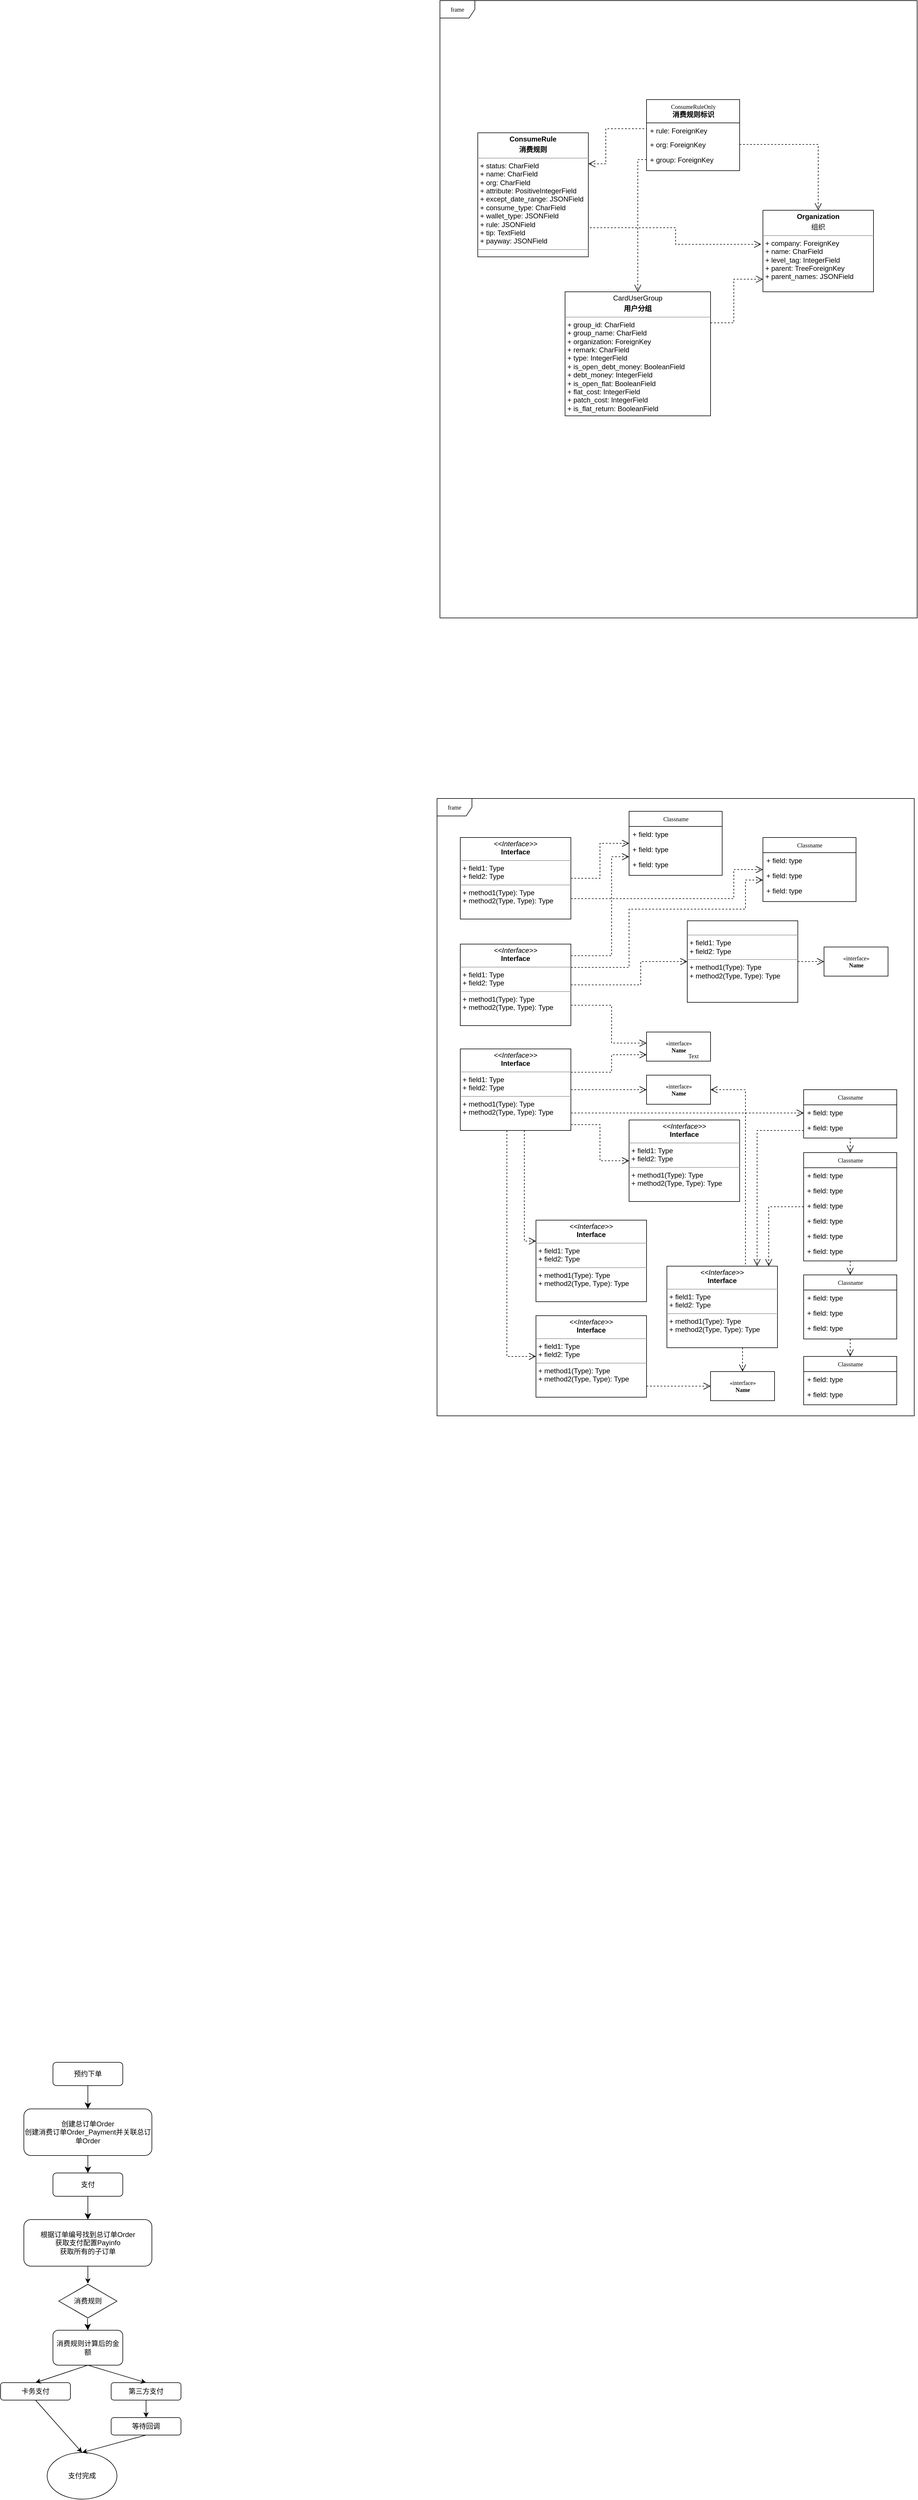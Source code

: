 <mxfile version="20.8.5" type="github">
  <diagram name="Page-1" id="c4acf3e9-155e-7222-9cf6-157b1a14988f">
    <mxGraphModel dx="1964" dy="1860" grid="1" gridSize="10" guides="1" tooltips="1" connect="1" arrows="1" fold="1" page="1" pageScale="1" pageWidth="850" pageHeight="1100" background="none" math="0" shadow="0">
      <root>
        <mxCell id="0" />
        <mxCell id="1" parent="0" />
        <mxCell id="17acba5748e5396b-1" value="frame" style="shape=umlFrame;whiteSpace=wrap;html=1;rounded=0;shadow=0;comic=0;labelBackgroundColor=none;strokeWidth=1;fontFamily=Verdana;fontSize=10;align=center;" parent="1" vertex="1">
          <mxGeometry x="-5" y="-140" width="820" height="1060" as="geometry" />
        </mxCell>
        <mxCell id="5d2195bd80daf111-38" style="edgeStyle=orthogonalEdgeStyle;rounded=0;html=1;dashed=1;labelBackgroundColor=none;startFill=0;endArrow=open;endFill=0;endSize=10;fontFamily=Verdana;fontSize=10;" parent="1" source="17acba5748e5396b-2" edge="1">
          <mxGeometry relative="1" as="geometry">
            <Array as="points">
              <mxPoint x="590" y="721" />
            </Array>
            <mxPoint x="590" y="823" as="targetPoint" />
          </mxGeometry>
        </mxCell>
        <mxCell id="17acba5748e5396b-20" value="ConsumeRuleOnly&lt;br style=&quot;border-color: var(--border-color); font-family: Helvetica; font-size: 12px;&quot;&gt;&lt;b style=&quot;border-color: var(--border-color); font-family: Helvetica; font-size: 12px;&quot;&gt;消费规则标识&lt;/b&gt;" style="swimlane;html=1;fontStyle=0;childLayout=stackLayout;horizontal=1;startSize=40;fillColor=none;horizontalStack=0;resizeParent=1;resizeLast=0;collapsible=1;marginBottom=0;swimlaneFillColor=#ffffff;rounded=0;shadow=0;comic=0;labelBackgroundColor=none;strokeWidth=1;fontFamily=Verdana;fontSize=10;align=center;" parent="1" vertex="1">
          <mxGeometry x="350" y="30" width="160" height="122" as="geometry" />
        </mxCell>
        <mxCell id="17acba5748e5396b-21" value="+ rule:&amp;nbsp;ForeignKey" style="text;html=1;strokeColor=none;fillColor=none;align=left;verticalAlign=top;spacingLeft=4;spacingRight=4;whiteSpace=wrap;overflow=hidden;rotatable=0;points=[[0,0.5],[1,0.5]];portConstraint=eastwest;" parent="17acba5748e5396b-20" vertex="1">
          <mxGeometry y="40" width="160" height="24" as="geometry" />
        </mxCell>
        <mxCell id="17acba5748e5396b-24" value="+ org&lt;span style=&quot;background-color: initial;&quot;&gt;:&amp;nbsp;&lt;/span&gt;ForeignKey" style="text;html=1;strokeColor=none;fillColor=none;align=left;verticalAlign=top;spacingLeft=4;spacingRight=4;whiteSpace=wrap;overflow=hidden;rotatable=0;points=[[0,0.5],[1,0.5]];portConstraint=eastwest;" parent="17acba5748e5396b-20" vertex="1">
          <mxGeometry y="64" width="160" height="26" as="geometry" />
        </mxCell>
        <mxCell id="17acba5748e5396b-26" value="+ group&lt;span style=&quot;background-color: initial;&quot;&gt;:&amp;nbsp;&lt;/span&gt;ForeignKey" style="text;html=1;strokeColor=none;fillColor=none;align=left;verticalAlign=top;spacingLeft=4;spacingRight=4;whiteSpace=wrap;overflow=hidden;rotatable=0;points=[[0,0.5],[1,0.5]];portConstraint=eastwest;" parent="17acba5748e5396b-20" vertex="1">
          <mxGeometry y="90" width="160" height="26" as="geometry" />
        </mxCell>
        <mxCell id="5d2195bd80daf111-22" style="edgeStyle=orthogonalEdgeStyle;rounded=0;html=1;exitX=1;exitY=0.75;dashed=1;labelBackgroundColor=none;startFill=0;endArrow=open;endFill=0;endSize=10;fontFamily=Verdana;fontSize=10;entryX=-0.016;entryY=0.418;entryDx=0;entryDy=0;entryPerimeter=0;" parent="1" source="5d2195bd80daf111-18" target="BbLubwWplKwemNqQ5naA-66" edge="1">
          <mxGeometry relative="1" as="geometry">
            <Array as="points">
              <mxPoint x="250" y="250" />
              <mxPoint x="400" y="250" />
              <mxPoint x="400" y="279" />
            </Array>
            <mxPoint x="550" y="142" as="targetPoint" />
          </mxGeometry>
        </mxCell>
        <mxCell id="5d2195bd80daf111-18" value="&lt;p style=&quot;margin:0px;margin-top:4px;text-align:center;&quot;&gt;&lt;b&gt;ConsumeRule&lt;/b&gt;&lt;/p&gt;&lt;p style=&quot;margin:0px;margin-top:4px;text-align:center;&quot;&gt;&lt;b&gt;消费规则&lt;/b&gt;&lt;/p&gt;&lt;hr size=&quot;1&quot;&gt;&lt;p style=&quot;margin:0px;margin-left:4px;&quot;&gt;+&amp;nbsp;status&lt;span style=&quot;background-color: initial;&quot;&gt;:&amp;nbsp;&lt;/span&gt;CharField&lt;/p&gt;&lt;p style=&quot;margin:0px;margin-left:4px;&quot;&gt;+&amp;nbsp;name&lt;span style=&quot;background-color: initial;&quot;&gt;:&amp;nbsp;&lt;/span&gt;CharField&lt;/p&gt;&lt;p style=&quot;border-color: var(--border-color); margin: 0px 0px 0px 4px;&quot;&gt;+&amp;nbsp;org&lt;span style=&quot;background-color: initial;&quot;&gt;:&amp;nbsp;CharField&lt;/span&gt;&lt;/p&gt;&lt;p style=&quot;border-color: var(--border-color); margin: 0px 0px 0px 4px;&quot;&gt;+&amp;nbsp;attribute&lt;span style=&quot;background-color: initial; border-color: var(--border-color);&quot;&gt;:&amp;nbsp;&lt;/span&gt;PositiveIntegerField&lt;/p&gt;&lt;p style=&quot;border-color: var(--border-color); margin: 0px 0px 0px 4px;&quot;&gt;+&amp;nbsp;except_date_range&lt;span style=&quot;background-color: initial;&quot;&gt;:&amp;nbsp;&lt;/span&gt;JSONField&lt;/p&gt;&lt;p style=&quot;border-color: var(--border-color); margin: 0px 0px 0px 4px;&quot;&gt;+&amp;nbsp;consume_type&lt;span style=&quot;background-color: initial; border-color: var(--border-color);&quot;&gt;:&amp;nbsp;&lt;/span&gt;&lt;span style=&quot;background-color: initial;&quot;&gt;CharField&lt;/span&gt;&lt;/p&gt;&lt;p style=&quot;border-color: var(--border-color); margin: 0px 0px 0px 4px;&quot;&gt;+&amp;nbsp;wallet_type&lt;span style=&quot;background-color: initial;&quot;&gt;:&amp;nbsp;&lt;/span&gt;JSONField&lt;/p&gt;&lt;p style=&quot;border-color: var(--border-color); margin: 0px 0px 0px 4px;&quot;&gt;+&amp;nbsp;rule&lt;span style=&quot;background-color: initial; border-color: var(--border-color);&quot;&gt;:&amp;nbsp;&lt;/span&gt;JSONField&lt;/p&gt;&lt;p style=&quot;border-color: var(--border-color); margin: 0px 0px 0px 4px;&quot;&gt;+&amp;nbsp;tip&lt;span style=&quot;background-color: initial;&quot;&gt;:&amp;nbsp;&lt;/span&gt;TextField&lt;/p&gt;&lt;p style=&quot;border-color: var(--border-color); margin: 0px 0px 0px 4px;&quot;&gt;+&amp;nbsp;payway&lt;span style=&quot;background-color: initial; border-color: var(--border-color);&quot;&gt;:&amp;nbsp;&lt;/span&gt;&lt;span style=&quot;background-color: initial;&quot;&gt;JSONField&lt;/span&gt;&lt;/p&gt;&lt;hr size=&quot;1&quot;&gt;&lt;p style=&quot;margin:0px;margin-left:4px;&quot;&gt;&lt;br&gt;&lt;/p&gt;" style="verticalAlign=top;align=left;overflow=fill;fontSize=12;fontFamily=Helvetica;html=1;rounded=0;shadow=0;comic=0;labelBackgroundColor=none;strokeWidth=1" parent="1" vertex="1">
          <mxGeometry x="60" y="87" width="190" height="213" as="geometry" />
        </mxCell>
        <mxCell id="BbLubwWplKwemNqQ5naA-4" value="frame" style="shape=umlFrame;whiteSpace=wrap;html=1;rounded=0;shadow=0;comic=0;labelBackgroundColor=none;strokeWidth=1;fontFamily=Verdana;fontSize=10;align=center;" vertex="1" parent="1">
          <mxGeometry x="-10" y="1230" width="820" height="1060" as="geometry" />
        </mxCell>
        <mxCell id="BbLubwWplKwemNqQ5naA-5" style="edgeStyle=orthogonalEdgeStyle;rounded=0;html=1;dashed=1;labelBackgroundColor=none;startFill=0;endArrow=open;endFill=0;endSize=10;fontFamily=Verdana;fontSize=10;" edge="1" parent="1" source="BbLubwWplKwemNqQ5naA-7" target="BbLubwWplKwemNqQ5naA-37">
          <mxGeometry relative="1" as="geometry">
            <Array as="points">
              <mxPoint x="560" y="1931" />
            </Array>
          </mxGeometry>
        </mxCell>
        <mxCell id="BbLubwWplKwemNqQ5naA-6" style="edgeStyle=orthogonalEdgeStyle;rounded=0;html=1;dashed=1;labelBackgroundColor=none;startFill=0;endArrow=open;endFill=0;endSize=10;fontFamily=Verdana;fontSize=10;" edge="1" parent="1" source="BbLubwWplKwemNqQ5naA-7" target="BbLubwWplKwemNqQ5naA-26">
          <mxGeometry relative="1" as="geometry">
            <Array as="points" />
          </mxGeometry>
        </mxCell>
        <mxCell id="BbLubwWplKwemNqQ5naA-7" value="Classname" style="swimlane;html=1;fontStyle=0;childLayout=stackLayout;horizontal=1;startSize=26;fillColor=none;horizontalStack=0;resizeParent=1;resizeLast=0;collapsible=1;marginBottom=0;swimlaneFillColor=#ffffff;rounded=0;shadow=0;comic=0;labelBackgroundColor=none;strokeWidth=1;fontFamily=Verdana;fontSize=10;align=center;" vertex="1" parent="1">
          <mxGeometry x="620" y="1838" width="160" height="186" as="geometry" />
        </mxCell>
        <mxCell id="BbLubwWplKwemNqQ5naA-8" value="+ field: type" style="text;html=1;strokeColor=none;fillColor=none;align=left;verticalAlign=top;spacingLeft=4;spacingRight=4;whiteSpace=wrap;overflow=hidden;rotatable=0;points=[[0,0.5],[1,0.5]];portConstraint=eastwest;" vertex="1" parent="BbLubwWplKwemNqQ5naA-7">
          <mxGeometry y="26" width="160" height="26" as="geometry" />
        </mxCell>
        <mxCell id="BbLubwWplKwemNqQ5naA-9" value="+ field: type" style="text;html=1;strokeColor=none;fillColor=none;align=left;verticalAlign=top;spacingLeft=4;spacingRight=4;whiteSpace=wrap;overflow=hidden;rotatable=0;points=[[0,0.5],[1,0.5]];portConstraint=eastwest;" vertex="1" parent="BbLubwWplKwemNqQ5naA-7">
          <mxGeometry y="52" width="160" height="26" as="geometry" />
        </mxCell>
        <mxCell id="BbLubwWplKwemNqQ5naA-10" value="+ field: type" style="text;html=1;strokeColor=none;fillColor=none;align=left;verticalAlign=top;spacingLeft=4;spacingRight=4;whiteSpace=wrap;overflow=hidden;rotatable=0;points=[[0,0.5],[1,0.5]];portConstraint=eastwest;" vertex="1" parent="BbLubwWplKwemNqQ5naA-7">
          <mxGeometry y="78" width="160" height="26" as="geometry" />
        </mxCell>
        <mxCell id="BbLubwWplKwemNqQ5naA-11" value="+ field: type" style="text;html=1;strokeColor=none;fillColor=none;align=left;verticalAlign=top;spacingLeft=4;spacingRight=4;whiteSpace=wrap;overflow=hidden;rotatable=0;points=[[0,0.5],[1,0.5]];portConstraint=eastwest;" vertex="1" parent="BbLubwWplKwemNqQ5naA-7">
          <mxGeometry y="104" width="160" height="26" as="geometry" />
        </mxCell>
        <mxCell id="BbLubwWplKwemNqQ5naA-12" value="+ field: type" style="text;html=1;strokeColor=none;fillColor=none;align=left;verticalAlign=top;spacingLeft=4;spacingRight=4;whiteSpace=wrap;overflow=hidden;rotatable=0;points=[[0,0.5],[1,0.5]];portConstraint=eastwest;" vertex="1" parent="BbLubwWplKwemNqQ5naA-7">
          <mxGeometry y="130" width="160" height="26" as="geometry" />
        </mxCell>
        <mxCell id="BbLubwWplKwemNqQ5naA-13" value="+ field: type" style="text;html=1;strokeColor=none;fillColor=none;align=left;verticalAlign=top;spacingLeft=4;spacingRight=4;whiteSpace=wrap;overflow=hidden;rotatable=0;points=[[0,0.5],[1,0.5]];portConstraint=eastwest;" vertex="1" parent="BbLubwWplKwemNqQ5naA-7">
          <mxGeometry y="156" width="160" height="26" as="geometry" />
        </mxCell>
        <mxCell id="BbLubwWplKwemNqQ5naA-14" value="Classname" style="swimlane;html=1;fontStyle=0;childLayout=stackLayout;horizontal=1;startSize=26;fillColor=none;horizontalStack=0;resizeParent=1;resizeLast=0;collapsible=1;marginBottom=0;swimlaneFillColor=#ffffff;rounded=0;shadow=0;comic=0;labelBackgroundColor=none;strokeWidth=1;fontFamily=Verdana;fontSize=10;align=center;" vertex="1" parent="1">
          <mxGeometry x="320" y="1252" width="160" height="110" as="geometry" />
        </mxCell>
        <mxCell id="BbLubwWplKwemNqQ5naA-15" value="+ field: type" style="text;html=1;strokeColor=none;fillColor=none;align=left;verticalAlign=top;spacingLeft=4;spacingRight=4;whiteSpace=wrap;overflow=hidden;rotatable=0;points=[[0,0.5],[1,0.5]];portConstraint=eastwest;" vertex="1" parent="BbLubwWplKwemNqQ5naA-14">
          <mxGeometry y="26" width="160" height="26" as="geometry" />
        </mxCell>
        <mxCell id="BbLubwWplKwemNqQ5naA-16" value="+ field: type" style="text;html=1;strokeColor=none;fillColor=none;align=left;verticalAlign=top;spacingLeft=4;spacingRight=4;whiteSpace=wrap;overflow=hidden;rotatable=0;points=[[0,0.5],[1,0.5]];portConstraint=eastwest;" vertex="1" parent="BbLubwWplKwemNqQ5naA-14">
          <mxGeometry y="52" width="160" height="26" as="geometry" />
        </mxCell>
        <mxCell id="BbLubwWplKwemNqQ5naA-17" value="+ field: type" style="text;html=1;strokeColor=none;fillColor=none;align=left;verticalAlign=top;spacingLeft=4;spacingRight=4;whiteSpace=wrap;overflow=hidden;rotatable=0;points=[[0,0.5],[1,0.5]];portConstraint=eastwest;" vertex="1" parent="BbLubwWplKwemNqQ5naA-14">
          <mxGeometry y="78" width="160" height="26" as="geometry" />
        </mxCell>
        <mxCell id="BbLubwWplKwemNqQ5naA-18" value="Classname" style="swimlane;html=1;fontStyle=0;childLayout=stackLayout;horizontal=1;startSize=26;fillColor=none;horizontalStack=0;resizeParent=1;resizeLast=0;collapsible=1;marginBottom=0;swimlaneFillColor=#ffffff;rounded=0;shadow=0;comic=0;labelBackgroundColor=none;strokeWidth=1;fontFamily=Verdana;fontSize=10;align=center;" vertex="1" parent="1">
          <mxGeometry x="550" y="1297" width="160" height="110" as="geometry" />
        </mxCell>
        <mxCell id="BbLubwWplKwemNqQ5naA-19" value="+ field: type" style="text;html=1;strokeColor=none;fillColor=none;align=left;verticalAlign=top;spacingLeft=4;spacingRight=4;whiteSpace=wrap;overflow=hidden;rotatable=0;points=[[0,0.5],[1,0.5]];portConstraint=eastwest;" vertex="1" parent="BbLubwWplKwemNqQ5naA-18">
          <mxGeometry y="26" width="160" height="26" as="geometry" />
        </mxCell>
        <mxCell id="BbLubwWplKwemNqQ5naA-20" value="+ field: type" style="text;html=1;strokeColor=none;fillColor=none;align=left;verticalAlign=top;spacingLeft=4;spacingRight=4;whiteSpace=wrap;overflow=hidden;rotatable=0;points=[[0,0.5],[1,0.5]];portConstraint=eastwest;" vertex="1" parent="BbLubwWplKwemNqQ5naA-18">
          <mxGeometry y="52" width="160" height="26" as="geometry" />
        </mxCell>
        <mxCell id="BbLubwWplKwemNqQ5naA-21" value="+ field: type" style="text;html=1;strokeColor=none;fillColor=none;align=left;verticalAlign=top;spacingLeft=4;spacingRight=4;whiteSpace=wrap;overflow=hidden;rotatable=0;points=[[0,0.5],[1,0.5]];portConstraint=eastwest;" vertex="1" parent="BbLubwWplKwemNqQ5naA-18">
          <mxGeometry y="78" width="160" height="26" as="geometry" />
        </mxCell>
        <mxCell id="BbLubwWplKwemNqQ5naA-22" value="Classname" style="swimlane;html=1;fontStyle=0;childLayout=stackLayout;horizontal=1;startSize=26;fillColor=none;horizontalStack=0;resizeParent=1;resizeLast=0;collapsible=1;marginBottom=0;swimlaneFillColor=#ffffff;rounded=0;shadow=0;comic=0;labelBackgroundColor=none;strokeWidth=1;fontFamily=Verdana;fontSize=10;align=center;" vertex="1" parent="1">
          <mxGeometry x="620" y="2188" width="160" height="83" as="geometry" />
        </mxCell>
        <mxCell id="BbLubwWplKwemNqQ5naA-23" value="+ field: type" style="text;html=1;strokeColor=none;fillColor=none;align=left;verticalAlign=top;spacingLeft=4;spacingRight=4;whiteSpace=wrap;overflow=hidden;rotatable=0;points=[[0,0.5],[1,0.5]];portConstraint=eastwest;" vertex="1" parent="BbLubwWplKwemNqQ5naA-22">
          <mxGeometry y="26" width="160" height="26" as="geometry" />
        </mxCell>
        <mxCell id="BbLubwWplKwemNqQ5naA-24" value="+ field: type" style="text;html=1;strokeColor=none;fillColor=none;align=left;verticalAlign=top;spacingLeft=4;spacingRight=4;whiteSpace=wrap;overflow=hidden;rotatable=0;points=[[0,0.5],[1,0.5]];portConstraint=eastwest;" vertex="1" parent="BbLubwWplKwemNqQ5naA-22">
          <mxGeometry y="52" width="160" height="26" as="geometry" />
        </mxCell>
        <mxCell id="BbLubwWplKwemNqQ5naA-25" style="edgeStyle=orthogonalEdgeStyle;rounded=0;html=1;dashed=1;labelBackgroundColor=none;startFill=0;endArrow=open;endFill=0;endSize=10;fontFamily=Verdana;fontSize=10;" edge="1" parent="1" source="BbLubwWplKwemNqQ5naA-26" target="BbLubwWplKwemNqQ5naA-22">
          <mxGeometry relative="1" as="geometry" />
        </mxCell>
        <mxCell id="BbLubwWplKwemNqQ5naA-26" value="Classname" style="swimlane;html=1;fontStyle=0;childLayout=stackLayout;horizontal=1;startSize=26;fillColor=none;horizontalStack=0;resizeParent=1;resizeLast=0;collapsible=1;marginBottom=0;swimlaneFillColor=#ffffff;rounded=0;shadow=0;comic=0;labelBackgroundColor=none;strokeWidth=1;fontFamily=Verdana;fontSize=10;align=center;" vertex="1" parent="1">
          <mxGeometry x="620" y="2048" width="160" height="110" as="geometry" />
        </mxCell>
        <mxCell id="BbLubwWplKwemNqQ5naA-27" value="+ field: type" style="text;html=1;strokeColor=none;fillColor=none;align=left;verticalAlign=top;spacingLeft=4;spacingRight=4;whiteSpace=wrap;overflow=hidden;rotatable=0;points=[[0,0.5],[1,0.5]];portConstraint=eastwest;" vertex="1" parent="BbLubwWplKwemNqQ5naA-26">
          <mxGeometry y="26" width="160" height="26" as="geometry" />
        </mxCell>
        <mxCell id="BbLubwWplKwemNqQ5naA-28" value="+ field: type" style="text;html=1;strokeColor=none;fillColor=none;align=left;verticalAlign=top;spacingLeft=4;spacingRight=4;whiteSpace=wrap;overflow=hidden;rotatable=0;points=[[0,0.5],[1,0.5]];portConstraint=eastwest;" vertex="1" parent="BbLubwWplKwemNqQ5naA-26">
          <mxGeometry y="52" width="160" height="26" as="geometry" />
        </mxCell>
        <mxCell id="BbLubwWplKwemNqQ5naA-29" value="+ field: type" style="text;html=1;strokeColor=none;fillColor=none;align=left;verticalAlign=top;spacingLeft=4;spacingRight=4;whiteSpace=wrap;overflow=hidden;rotatable=0;points=[[0,0.5],[1,0.5]];portConstraint=eastwest;" vertex="1" parent="BbLubwWplKwemNqQ5naA-26">
          <mxGeometry y="78" width="160" height="26" as="geometry" />
        </mxCell>
        <mxCell id="BbLubwWplKwemNqQ5naA-30" style="edgeStyle=orthogonalEdgeStyle;rounded=0;html=1;dashed=1;labelBackgroundColor=none;startFill=0;endArrow=open;endFill=0;endSize=10;fontFamily=Verdana;fontSize=10;" edge="1" parent="1" source="BbLubwWplKwemNqQ5naA-31" target="BbLubwWplKwemNqQ5naA-7">
          <mxGeometry relative="1" as="geometry">
            <Array as="points" />
          </mxGeometry>
        </mxCell>
        <mxCell id="BbLubwWplKwemNqQ5naA-31" value="Classname" style="swimlane;html=1;fontStyle=0;childLayout=stackLayout;horizontal=1;startSize=26;fillColor=none;horizontalStack=0;resizeParent=1;resizeLast=0;collapsible=1;marginBottom=0;swimlaneFillColor=#ffffff;rounded=0;shadow=0;comic=0;labelBackgroundColor=none;strokeWidth=1;fontFamily=Verdana;fontSize=10;align=center;" vertex="1" parent="1">
          <mxGeometry x="620" y="1730" width="160" height="83" as="geometry" />
        </mxCell>
        <mxCell id="BbLubwWplKwemNqQ5naA-32" value="+ field: type" style="text;html=1;strokeColor=none;fillColor=none;align=left;verticalAlign=top;spacingLeft=4;spacingRight=4;whiteSpace=wrap;overflow=hidden;rotatable=0;points=[[0,0.5],[1,0.5]];portConstraint=eastwest;" vertex="1" parent="BbLubwWplKwemNqQ5naA-31">
          <mxGeometry y="26" width="160" height="26" as="geometry" />
        </mxCell>
        <mxCell id="BbLubwWplKwemNqQ5naA-33" value="+ field: type" style="text;html=1;strokeColor=none;fillColor=none;align=left;verticalAlign=top;spacingLeft=4;spacingRight=4;whiteSpace=wrap;overflow=hidden;rotatable=0;points=[[0,0.5],[1,0.5]];portConstraint=eastwest;" vertex="1" parent="BbLubwWplKwemNqQ5naA-31">
          <mxGeometry y="52" width="160" height="26" as="geometry" />
        </mxCell>
        <mxCell id="BbLubwWplKwemNqQ5naA-34" value="&amp;laquo;interface&amp;raquo;&lt;br&gt;&lt;b&gt;Name&lt;/b&gt;" style="html=1;rounded=0;shadow=0;comic=0;labelBackgroundColor=none;strokeWidth=1;fontFamily=Verdana;fontSize=10;align=center;" vertex="1" parent="1">
          <mxGeometry x="460" y="2214" width="110" height="50" as="geometry" />
        </mxCell>
        <mxCell id="BbLubwWplKwemNqQ5naA-35" style="edgeStyle=orthogonalEdgeStyle;rounded=0;html=1;dashed=1;labelBackgroundColor=none;startFill=0;endArrow=open;endFill=0;endSize=10;fontFamily=Verdana;fontSize=10;" edge="1" parent="1" source="BbLubwWplKwemNqQ5naA-37" target="BbLubwWplKwemNqQ5naA-34">
          <mxGeometry relative="1" as="geometry">
            <Array as="points">
              <mxPoint x="515" y="2180" />
              <mxPoint x="515" y="2180" />
            </Array>
          </mxGeometry>
        </mxCell>
        <mxCell id="BbLubwWplKwemNqQ5naA-36" style="edgeStyle=orthogonalEdgeStyle;rounded=0;html=1;dashed=1;labelBackgroundColor=none;startFill=0;endArrow=open;endFill=0;endSize=10;fontFamily=Verdana;fontSize=10;" edge="1" parent="1" target="BbLubwWplKwemNqQ5naA-42">
          <mxGeometry relative="1" as="geometry">
            <Array as="points">
              <mxPoint x="520" y="1730" />
            </Array>
            <mxPoint x="520" y="2030" as="sourcePoint" />
          </mxGeometry>
        </mxCell>
        <mxCell id="BbLubwWplKwemNqQ5naA-37" value="&lt;p style=&quot;margin:0px;margin-top:4px;text-align:center;&quot;&gt;&lt;i&gt;&amp;lt;&amp;lt;Interface&amp;gt;&amp;gt;&lt;/i&gt;&lt;br/&gt;&lt;b&gt;Interface&lt;/b&gt;&lt;/p&gt;&lt;hr size=&quot;1&quot;/&gt;&lt;p style=&quot;margin:0px;margin-left:4px;&quot;&gt;+ field1: Type&lt;br/&gt;+ field2: Type&lt;/p&gt;&lt;hr size=&quot;1&quot;/&gt;&lt;p style=&quot;margin:0px;margin-left:4px;&quot;&gt;+ method1(Type): Type&lt;br/&gt;+ method2(Type, Type): Type&lt;/p&gt;" style="verticalAlign=top;align=left;overflow=fill;fontSize=12;fontFamily=Helvetica;html=1;rounded=0;shadow=0;comic=0;labelBackgroundColor=none;strokeWidth=1" vertex="1" parent="1">
          <mxGeometry x="385" y="2033" width="190" height="140" as="geometry" />
        </mxCell>
        <mxCell id="BbLubwWplKwemNqQ5naA-38" value="&lt;p style=&quot;margin:0px;margin-top:4px;text-align:center;&quot;&gt;&lt;i&gt;&amp;lt;&amp;lt;Interface&amp;gt;&amp;gt;&lt;/i&gt;&lt;br/&gt;&lt;b&gt;Interface&lt;/b&gt;&lt;/p&gt;&lt;hr size=&quot;1&quot;/&gt;&lt;p style=&quot;margin:0px;margin-left:4px;&quot;&gt;+ field1: Type&lt;br/&gt;+ field2: Type&lt;/p&gt;&lt;hr size=&quot;1&quot;/&gt;&lt;p style=&quot;margin:0px;margin-left:4px;&quot;&gt;+ method1(Type): Type&lt;br/&gt;+ method2(Type, Type): Type&lt;/p&gt;" style="verticalAlign=top;align=left;overflow=fill;fontSize=12;fontFamily=Helvetica;html=1;rounded=0;shadow=0;comic=0;labelBackgroundColor=none;strokeWidth=1" vertex="1" parent="1">
          <mxGeometry x="320" y="1782" width="190" height="140" as="geometry" />
        </mxCell>
        <mxCell id="BbLubwWplKwemNqQ5naA-39" style="edgeStyle=orthogonalEdgeStyle;rounded=0;html=1;dashed=1;labelBackgroundColor=none;startFill=0;endArrow=open;endFill=0;endSize=10;fontFamily=Verdana;fontSize=10;" edge="1" parent="1" source="BbLubwWplKwemNqQ5naA-40" target="BbLubwWplKwemNqQ5naA-34">
          <mxGeometry relative="1" as="geometry">
            <Array as="points">
              <mxPoint x="380" y="2239" />
              <mxPoint x="380" y="2239" />
            </Array>
          </mxGeometry>
        </mxCell>
        <mxCell id="BbLubwWplKwemNqQ5naA-40" value="&lt;p style=&quot;margin:0px;margin-top:4px;text-align:center;&quot;&gt;&lt;i&gt;&amp;lt;&amp;lt;Interface&amp;gt;&amp;gt;&lt;/i&gt;&lt;br/&gt;&lt;b&gt;Interface&lt;/b&gt;&lt;/p&gt;&lt;hr size=&quot;1&quot;/&gt;&lt;p style=&quot;margin:0px;margin-left:4px;&quot;&gt;+ field1: Type&lt;br/&gt;+ field2: Type&lt;/p&gt;&lt;hr size=&quot;1&quot;/&gt;&lt;p style=&quot;margin:0px;margin-left:4px;&quot;&gt;+ method1(Type): Type&lt;br/&gt;+ method2(Type, Type): Type&lt;/p&gt;" style="verticalAlign=top;align=left;overflow=fill;fontSize=12;fontFamily=Helvetica;html=1;rounded=0;shadow=0;comic=0;labelBackgroundColor=none;strokeWidth=1" vertex="1" parent="1">
          <mxGeometry x="160" y="2118" width="190" height="140" as="geometry" />
        </mxCell>
        <mxCell id="BbLubwWplKwemNqQ5naA-41" value="&lt;p style=&quot;margin:0px;margin-top:4px;text-align:center;&quot;&gt;&lt;i&gt;&amp;lt;&amp;lt;Interface&amp;gt;&amp;gt;&lt;/i&gt;&lt;br/&gt;&lt;b&gt;Interface&lt;/b&gt;&lt;/p&gt;&lt;hr size=&quot;1&quot;/&gt;&lt;p style=&quot;margin:0px;margin-left:4px;&quot;&gt;+ field1: Type&lt;br/&gt;+ field2: Type&lt;/p&gt;&lt;hr size=&quot;1&quot;/&gt;&lt;p style=&quot;margin:0px;margin-left:4px;&quot;&gt;+ method1(Type): Type&lt;br/&gt;+ method2(Type, Type): Type&lt;/p&gt;" style="verticalAlign=top;align=left;overflow=fill;fontSize=12;fontFamily=Helvetica;html=1;rounded=0;shadow=0;comic=0;labelBackgroundColor=none;strokeWidth=1" vertex="1" parent="1">
          <mxGeometry x="160" y="1954" width="190" height="140" as="geometry" />
        </mxCell>
        <mxCell id="BbLubwWplKwemNqQ5naA-42" value="&amp;laquo;interface&amp;raquo;&lt;br&gt;&lt;b&gt;Name&lt;/b&gt;" style="html=1;rounded=0;shadow=0;comic=0;labelBackgroundColor=none;strokeWidth=1;fontFamily=Verdana;fontSize=10;align=center;" vertex="1" parent="1">
          <mxGeometry x="350" y="1705" width="110" height="50" as="geometry" />
        </mxCell>
        <mxCell id="BbLubwWplKwemNqQ5naA-43" value="&amp;laquo;interface&amp;raquo;&lt;br&gt;&lt;b&gt;Name&lt;/b&gt;" style="html=1;rounded=0;shadow=0;comic=0;labelBackgroundColor=none;strokeWidth=1;fontFamily=Verdana;fontSize=10;align=center;" vertex="1" parent="1">
          <mxGeometry x="350" y="1631" width="110" height="50" as="geometry" />
        </mxCell>
        <mxCell id="BbLubwWplKwemNqQ5naA-44" style="edgeStyle=orthogonalEdgeStyle;rounded=0;html=1;dashed=1;labelBackgroundColor=none;startFill=0;endArrow=open;endFill=0;endSize=10;fontFamily=Verdana;fontSize=10;" edge="1" parent="1" source="BbLubwWplKwemNqQ5naA-45" target="BbLubwWplKwemNqQ5naA-47">
          <mxGeometry relative="1" as="geometry">
            <Array as="points" />
          </mxGeometry>
        </mxCell>
        <mxCell id="BbLubwWplKwemNqQ5naA-45" value="&lt;p style=&quot;margin:0px;margin-top:4px;text-align:center;&quot;&gt;&lt;br&gt;&lt;/p&gt;&lt;hr size=&quot;1&quot;&gt;&lt;p style=&quot;margin:0px;margin-left:4px;&quot;&gt;+ field1: Type&lt;br&gt;+ field2: Type&lt;/p&gt;&lt;hr size=&quot;1&quot;&gt;&lt;p style=&quot;margin:0px;margin-left:4px;&quot;&gt;+ method1(Type): Type&lt;br&gt;+ method2(Type, Type): Type&lt;/p&gt;" style="verticalAlign=top;align=left;overflow=fill;fontSize=12;fontFamily=Helvetica;html=1;rounded=0;shadow=0;comic=0;labelBackgroundColor=none;strokeWidth=1" vertex="1" parent="1">
          <mxGeometry x="420" y="1440" width="190" height="140" as="geometry" />
        </mxCell>
        <mxCell id="BbLubwWplKwemNqQ5naA-46" value="Text" style="text;html=1;resizable=0;points=[];autosize=1;align=left;verticalAlign=top;spacingTop=-4;fontSize=10;fontFamily=Verdana;fontColor=#000000;" vertex="1" parent="1">
          <mxGeometry x="420" y="1664" width="40" height="10" as="geometry" />
        </mxCell>
        <mxCell id="BbLubwWplKwemNqQ5naA-47" value="&amp;laquo;interface&amp;raquo;&lt;br&gt;&lt;b&gt;Name&lt;/b&gt;" style="html=1;rounded=0;shadow=0;comic=0;labelBackgroundColor=none;strokeWidth=1;fontFamily=Verdana;fontSize=10;align=center;" vertex="1" parent="1">
          <mxGeometry x="655" y="1485" width="110" height="50" as="geometry" />
        </mxCell>
        <mxCell id="BbLubwWplKwemNqQ5naA-48" style="edgeStyle=orthogonalEdgeStyle;rounded=0;html=1;labelBackgroundColor=none;startFill=0;endArrow=open;endFill=0;endSize=10;fontFamily=Verdana;fontSize=10;dashed=1;" edge="1" parent="1" source="BbLubwWplKwemNqQ5naA-50" target="BbLubwWplKwemNqQ5naA-14">
          <mxGeometry relative="1" as="geometry" />
        </mxCell>
        <mxCell id="BbLubwWplKwemNqQ5naA-49" style="edgeStyle=orthogonalEdgeStyle;rounded=0;html=1;exitX=1;exitY=0.75;dashed=1;labelBackgroundColor=none;startFill=0;endArrow=open;endFill=0;endSize=10;fontFamily=Verdana;fontSize=10;" edge="1" parent="1" source="BbLubwWplKwemNqQ5naA-50" target="BbLubwWplKwemNqQ5naA-18">
          <mxGeometry relative="1" as="geometry">
            <Array as="points">
              <mxPoint x="500" y="1402" />
              <mxPoint x="500" y="1352" />
            </Array>
          </mxGeometry>
        </mxCell>
        <mxCell id="BbLubwWplKwemNqQ5naA-50" value="&lt;p style=&quot;margin:0px;margin-top:4px;text-align:center;&quot;&gt;&lt;i&gt;&amp;lt;&amp;lt;Interface&amp;gt;&amp;gt;&lt;/i&gt;&lt;br/&gt;&lt;b&gt;Interface&lt;/b&gt;&lt;/p&gt;&lt;hr size=&quot;1&quot;/&gt;&lt;p style=&quot;margin:0px;margin-left:4px;&quot;&gt;+ field1: Type&lt;br/&gt;+ field2: Type&lt;/p&gt;&lt;hr size=&quot;1&quot;/&gt;&lt;p style=&quot;margin:0px;margin-left:4px;&quot;&gt;+ method1(Type): Type&lt;br/&gt;+ method2(Type, Type): Type&lt;/p&gt;" style="verticalAlign=top;align=left;overflow=fill;fontSize=12;fontFamily=Helvetica;html=1;rounded=0;shadow=0;comic=0;labelBackgroundColor=none;strokeWidth=1" vertex="1" parent="1">
          <mxGeometry x="30" y="1297" width="190" height="140" as="geometry" />
        </mxCell>
        <mxCell id="BbLubwWplKwemNqQ5naA-51" style="edgeStyle=orthogonalEdgeStyle;rounded=0;html=1;dashed=1;labelBackgroundColor=none;startFill=0;endArrow=open;endFill=0;endSize=10;fontFamily=Verdana;fontSize=10;" edge="1" parent="1" source="BbLubwWplKwemNqQ5naA-55" target="BbLubwWplKwemNqQ5naA-14">
          <mxGeometry relative="1" as="geometry">
            <Array as="points">
              <mxPoint x="290" y="1500" />
              <mxPoint x="290" y="1330" />
            </Array>
          </mxGeometry>
        </mxCell>
        <mxCell id="BbLubwWplKwemNqQ5naA-52" style="edgeStyle=orthogonalEdgeStyle;rounded=0;html=1;dashed=1;labelBackgroundColor=none;startFill=0;endArrow=open;endFill=0;endSize=10;fontFamily=Verdana;fontSize=10;" edge="1" parent="1" source="BbLubwWplKwemNqQ5naA-55" target="BbLubwWplKwemNqQ5naA-18">
          <mxGeometry relative="1" as="geometry">
            <Array as="points">
              <mxPoint x="320" y="1520" />
              <mxPoint x="320" y="1420" />
              <mxPoint x="520" y="1420" />
              <mxPoint x="520" y="1370" />
            </Array>
          </mxGeometry>
        </mxCell>
        <mxCell id="BbLubwWplKwemNqQ5naA-53" style="edgeStyle=orthogonalEdgeStyle;rounded=0;html=1;dashed=1;labelBackgroundColor=none;startFill=0;endArrow=open;endFill=0;endSize=10;fontFamily=Verdana;fontSize=10;" edge="1" parent="1" source="BbLubwWplKwemNqQ5naA-55" target="BbLubwWplKwemNqQ5naA-45">
          <mxGeometry relative="1" as="geometry">
            <Array as="points">
              <mxPoint x="340" y="1550" />
              <mxPoint x="340" y="1510" />
            </Array>
          </mxGeometry>
        </mxCell>
        <mxCell id="BbLubwWplKwemNqQ5naA-54" style="edgeStyle=orthogonalEdgeStyle;rounded=0;html=1;exitX=1;exitY=0.75;dashed=1;labelBackgroundColor=none;startFill=0;endArrow=open;endFill=0;endSize=10;fontFamily=Verdana;fontSize=10;" edge="1" parent="1" source="BbLubwWplKwemNqQ5naA-55" target="BbLubwWplKwemNqQ5naA-43">
          <mxGeometry relative="1" as="geometry">
            <Array as="points">
              <mxPoint x="290" y="1585" />
              <mxPoint x="290" y="1650" />
            </Array>
          </mxGeometry>
        </mxCell>
        <mxCell id="BbLubwWplKwemNqQ5naA-55" value="&lt;p style=&quot;margin:0px;margin-top:4px;text-align:center;&quot;&gt;&lt;i&gt;&amp;lt;&amp;lt;Interface&amp;gt;&amp;gt;&lt;/i&gt;&lt;br/&gt;&lt;b&gt;Interface&lt;/b&gt;&lt;/p&gt;&lt;hr size=&quot;1&quot;/&gt;&lt;p style=&quot;margin:0px;margin-left:4px;&quot;&gt;+ field1: Type&lt;br/&gt;+ field2: Type&lt;/p&gt;&lt;hr size=&quot;1&quot;/&gt;&lt;p style=&quot;margin:0px;margin-left:4px;&quot;&gt;+ method1(Type): Type&lt;br/&gt;+ method2(Type, Type): Type&lt;/p&gt;" style="verticalAlign=top;align=left;overflow=fill;fontSize=12;fontFamily=Helvetica;html=1;rounded=0;shadow=0;comic=0;labelBackgroundColor=none;strokeWidth=1" vertex="1" parent="1">
          <mxGeometry x="30" y="1480" width="190" height="140" as="geometry" />
        </mxCell>
        <mxCell id="BbLubwWplKwemNqQ5naA-56" style="edgeStyle=orthogonalEdgeStyle;rounded=0;html=1;dashed=1;labelBackgroundColor=none;startFill=0;endArrow=open;endFill=0;endSize=10;fontFamily=Verdana;fontSize=10;" edge="1" parent="1" source="BbLubwWplKwemNqQ5naA-62" target="BbLubwWplKwemNqQ5naA-43">
          <mxGeometry relative="1" as="geometry">
            <Array as="points">
              <mxPoint x="290" y="1700" />
              <mxPoint x="290" y="1670" />
            </Array>
          </mxGeometry>
        </mxCell>
        <mxCell id="BbLubwWplKwemNqQ5naA-57" style="edgeStyle=orthogonalEdgeStyle;rounded=0;html=1;dashed=1;labelBackgroundColor=none;startFill=0;endArrow=open;endFill=0;endSize=10;fontFamily=Verdana;fontSize=10;" edge="1" parent="1" source="BbLubwWplKwemNqQ5naA-62" target="BbLubwWplKwemNqQ5naA-42">
          <mxGeometry relative="1" as="geometry" />
        </mxCell>
        <mxCell id="BbLubwWplKwemNqQ5naA-58" style="edgeStyle=orthogonalEdgeStyle;rounded=0;html=1;dashed=1;labelBackgroundColor=none;startFill=0;endArrow=open;endFill=0;endSize=10;fontFamily=Verdana;fontSize=10;" edge="1" parent="1" source="BbLubwWplKwemNqQ5naA-62" target="BbLubwWplKwemNqQ5naA-38">
          <mxGeometry relative="1" as="geometry">
            <Array as="points">
              <mxPoint x="270" y="1790" />
              <mxPoint x="270" y="1852" />
            </Array>
          </mxGeometry>
        </mxCell>
        <mxCell id="BbLubwWplKwemNqQ5naA-59" style="edgeStyle=orthogonalEdgeStyle;rounded=0;html=1;dashed=1;labelBackgroundColor=none;startFill=0;endArrow=open;endFill=0;endSize=10;fontFamily=Verdana;fontSize=10;" edge="1" parent="1" source="BbLubwWplKwemNqQ5naA-62" target="BbLubwWplKwemNqQ5naA-31">
          <mxGeometry relative="1" as="geometry">
            <Array as="points">
              <mxPoint x="320" y="1770" />
              <mxPoint x="320" y="1770" />
            </Array>
          </mxGeometry>
        </mxCell>
        <mxCell id="BbLubwWplKwemNqQ5naA-60" style="edgeStyle=orthogonalEdgeStyle;rounded=0;html=1;dashed=1;labelBackgroundColor=none;startFill=0;endArrow=open;endFill=0;endSize=10;fontFamily=Verdana;fontSize=10;" edge="1" parent="1" source="BbLubwWplKwemNqQ5naA-62" target="BbLubwWplKwemNqQ5naA-41">
          <mxGeometry relative="1" as="geometry">
            <Array as="points">
              <mxPoint x="140" y="1990" />
            </Array>
          </mxGeometry>
        </mxCell>
        <mxCell id="BbLubwWplKwemNqQ5naA-61" style="edgeStyle=orthogonalEdgeStyle;rounded=0;html=1;dashed=1;labelBackgroundColor=none;startFill=0;endArrow=open;endFill=0;endSize=10;fontFamily=Verdana;fontSize=10;" edge="1" parent="1" source="BbLubwWplKwemNqQ5naA-62" target="BbLubwWplKwemNqQ5naA-40">
          <mxGeometry relative="1" as="geometry">
            <Array as="points">
              <mxPoint x="110" y="2188" />
            </Array>
          </mxGeometry>
        </mxCell>
        <mxCell id="BbLubwWplKwemNqQ5naA-62" value="&lt;p style=&quot;margin:0px;margin-top:4px;text-align:center;&quot;&gt;&lt;i&gt;&amp;lt;&amp;lt;Interface&amp;gt;&amp;gt;&lt;/i&gt;&lt;br/&gt;&lt;b&gt;Interface&lt;/b&gt;&lt;/p&gt;&lt;hr size=&quot;1&quot;/&gt;&lt;p style=&quot;margin:0px;margin-left:4px;&quot;&gt;+ field1: Type&lt;br/&gt;+ field2: Type&lt;/p&gt;&lt;hr size=&quot;1&quot;/&gt;&lt;p style=&quot;margin:0px;margin-left:4px;&quot;&gt;+ method1(Type): Type&lt;br/&gt;+ method2(Type, Type): Type&lt;/p&gt;" style="verticalAlign=top;align=left;overflow=fill;fontSize=12;fontFamily=Helvetica;html=1;rounded=0;shadow=0;comic=0;labelBackgroundColor=none;strokeWidth=1" vertex="1" parent="1">
          <mxGeometry x="30" y="1660" width="190" height="140" as="geometry" />
        </mxCell>
        <mxCell id="BbLubwWplKwemNqQ5naA-63" style="edgeStyle=orthogonalEdgeStyle;rounded=0;html=1;dashed=1;labelBackgroundColor=none;startFill=0;endArrow=open;endFill=0;endSize=10;fontFamily=Verdana;fontSize=10;" edge="1" parent="1" source="BbLubwWplKwemNqQ5naA-31" target="BbLubwWplKwemNqQ5naA-37">
          <mxGeometry relative="1" as="geometry">
            <Array as="points">
              <mxPoint x="540" y="1800" />
            </Array>
          </mxGeometry>
        </mxCell>
        <mxCell id="BbLubwWplKwemNqQ5naA-66" value="&lt;p style=&quot;margin:0px;margin-top:4px;text-align:center;&quot;&gt;&lt;b&gt;Organization&lt;/b&gt;&lt;/p&gt;&lt;p style=&quot;margin:0px;margin-top:4px;text-align:center;&quot;&gt;组织&lt;/p&gt;&lt;hr size=&quot;1&quot;&gt;&lt;p style=&quot;margin:0px;margin-left:4px;&quot;&gt;+&amp;nbsp;company: ForeignKey&lt;/p&gt;&lt;p style=&quot;margin:0px;margin-left:4px;&quot;&gt;+&amp;nbsp;name&lt;span style=&quot;background-color: initial;&quot;&gt;:&amp;nbsp;&lt;/span&gt;CharField&lt;/p&gt;&lt;p style=&quot;border-color: var(--border-color); margin: 0px 0px 0px 4px;&quot;&gt;+&amp;nbsp;level_tag: IntegerField&lt;/p&gt;&lt;p style=&quot;border-color: var(--border-color); margin: 0px 0px 0px 4px;&quot;&gt;+&amp;nbsp;parent: TreeForeignKey&lt;/p&gt;&lt;p style=&quot;border-color: var(--border-color); margin: 0px 0px 0px 4px;&quot;&gt;+&amp;nbsp;parent_names: JSONField&lt;/p&gt;&lt;p style=&quot;border-color: var(--border-color); margin: 0px 0px 0px 4px;&quot;&gt;&lt;br&gt;&lt;/p&gt;&lt;hr size=&quot;1&quot;&gt;&lt;p style=&quot;margin:0px;margin-left:4px;&quot;&gt;&lt;br&gt;&lt;/p&gt;" style="verticalAlign=top;align=left;overflow=fill;fontSize=12;fontFamily=Helvetica;html=1;rounded=0;shadow=0;comic=0;labelBackgroundColor=none;strokeWidth=1" vertex="1" parent="1">
          <mxGeometry x="550" y="220" width="190" height="140" as="geometry" />
        </mxCell>
        <mxCell id="BbLubwWplKwemNqQ5naA-73" style="edgeStyle=orthogonalEdgeStyle;rounded=0;html=1;exitX=0;exitY=0.5;dashed=1;labelBackgroundColor=none;startFill=0;endArrow=open;endFill=0;endSize=10;fontFamily=Verdana;fontSize=10;entryX=1;entryY=0.25;entryDx=0;entryDy=0;exitDx=0;exitDy=0;" edge="1" parent="1" source="17acba5748e5396b-21" target="5d2195bd80daf111-18">
          <mxGeometry relative="1" as="geometry">
            <Array as="points">
              <mxPoint x="350" y="80" />
              <mxPoint x="280" y="80" />
              <mxPoint x="280" y="140" />
            </Array>
            <mxPoint x="260" y="256.75" as="sourcePoint" />
            <mxPoint x="556.96" y="288.52" as="targetPoint" />
          </mxGeometry>
        </mxCell>
        <mxCell id="BbLubwWplKwemNqQ5naA-74" value="&lt;p style=&quot;margin:0px;margin-top:4px;text-align:center;&quot;&gt;CardUserGroup&lt;/p&gt;&lt;p style=&quot;margin:0px;margin-top:4px;text-align:center;&quot;&gt;&lt;b&gt;用户分组&lt;/b&gt;&lt;/p&gt;&lt;hr size=&quot;1&quot;&gt;&lt;p style=&quot;margin:0px;margin-left:4px;&quot;&gt;+&amp;nbsp;group_id&lt;span style=&quot;background-color: initial;&quot;&gt;:&amp;nbsp;&lt;/span&gt;&lt;span style=&quot;background-color: initial;&quot;&gt;CharField&lt;/span&gt;&lt;/p&gt;&lt;p style=&quot;margin:0px;margin-left:4px;&quot;&gt;+&amp;nbsp;group_name&lt;span style=&quot;background-color: initial;&quot;&gt;:&amp;nbsp;&lt;/span&gt;&lt;span style=&quot;background-color: initial;&quot;&gt;CharField&lt;/span&gt;&lt;/p&gt;&lt;p style=&quot;border-color: var(--border-color); margin: 0px 0px 0px 4px;&quot;&gt;+&amp;nbsp;organization&lt;span style=&quot;background-color: initial;&quot;&gt;:&amp;nbsp;&lt;/span&gt;ForeignKey&lt;/p&gt;&lt;p style=&quot;border-color: var(--border-color); margin: 0px 0px 0px 4px;&quot;&gt;+&amp;nbsp;remark&lt;span style=&quot;background-color: initial; border-color: var(--border-color);&quot;&gt;:&amp;nbsp;&lt;/span&gt;CharField&lt;/p&gt;&lt;p style=&quot;border-color: var(--border-color); margin: 0px 0px 0px 4px;&quot;&gt;+&amp;nbsp;type&lt;span style=&quot;background-color: initial;&quot;&gt;:&amp;nbsp;&lt;/span&gt;IntegerField&lt;/p&gt;&lt;p style=&quot;border-color: var(--border-color); margin: 0px 0px 0px 4px;&quot;&gt;+&amp;nbsp;is_open_debt_money&lt;span style=&quot;background-color: initial; border-color: var(--border-color);&quot;&gt;:&amp;nbsp;&lt;/span&gt;BooleanField&lt;/p&gt;&lt;p style=&quot;border-color: var(--border-color); margin: 0px 0px 0px 4px;&quot;&gt;+&amp;nbsp;debt_money&lt;span style=&quot;background-color: initial;&quot;&gt;:&amp;nbsp;&lt;/span&gt;IntegerField&lt;/p&gt;&lt;p style=&quot;border-color: var(--border-color); margin: 0px 0px 0px 4px;&quot;&gt;+&amp;nbsp;is_open_flat&lt;span style=&quot;background-color: initial; border-color: var(--border-color);&quot;&gt;:&amp;nbsp;&lt;/span&gt;BooleanField&lt;/p&gt;&lt;p style=&quot;border-color: var(--border-color); margin: 0px 0px 0px 4px;&quot;&gt;+&amp;nbsp;flat_cost&lt;span style=&quot;background-color: initial;&quot;&gt;:&amp;nbsp;&lt;/span&gt;IntegerField&lt;/p&gt;&lt;p style=&quot;border-color: var(--border-color); margin: 0px 0px 0px 4px;&quot;&gt;+&amp;nbsp;patch_cost&lt;span style=&quot;background-color: initial; border-color: var(--border-color);&quot;&gt;:&amp;nbsp;&lt;/span&gt;IntegerField&lt;/p&gt;&lt;p style=&quot;border-color: var(--border-color); margin: 0px 0px 0px 4px;&quot;&gt;+&amp;nbsp;is_flat_return:&amp;nbsp;BooleanField&lt;/p&gt;&lt;hr size=&quot;1&quot;&gt;&lt;p style=&quot;margin:0px;margin-left:4px;&quot;&gt;&lt;br&gt;&lt;/p&gt;" style="verticalAlign=top;align=left;overflow=fill;fontSize=12;fontFamily=Helvetica;html=1;rounded=0;shadow=0;comic=0;labelBackgroundColor=none;strokeWidth=1" vertex="1" parent="1">
          <mxGeometry x="210" y="360" width="250" height="213" as="geometry" />
        </mxCell>
        <mxCell id="BbLubwWplKwemNqQ5naA-75" style="edgeStyle=orthogonalEdgeStyle;rounded=0;html=1;exitX=0;exitY=0.5;dashed=1;labelBackgroundColor=none;startFill=0;endArrow=open;endFill=0;endSize=10;fontFamily=Verdana;fontSize=10;entryX=0.5;entryY=0;entryDx=0;entryDy=0;exitDx=0;exitDy=0;" edge="1" parent="1" source="17acba5748e5396b-26" target="BbLubwWplKwemNqQ5naA-74">
          <mxGeometry relative="1" as="geometry">
            <Array as="points">
              <mxPoint x="335" y="133" />
            </Array>
            <mxPoint x="360" y="92" as="sourcePoint" />
            <mxPoint x="260" y="150.25" as="targetPoint" />
          </mxGeometry>
        </mxCell>
        <mxCell id="BbLubwWplKwemNqQ5naA-76" style="edgeStyle=orthogonalEdgeStyle;rounded=0;html=1;exitX=1;exitY=0.5;dashed=1;labelBackgroundColor=none;startFill=0;endArrow=open;endFill=0;endSize=10;fontFamily=Verdana;fontSize=10;exitDx=0;exitDy=0;entryX=0.5;entryY=0;entryDx=0;entryDy=0;" edge="1" parent="1" source="17acba5748e5396b-24" target="BbLubwWplKwemNqQ5naA-66">
          <mxGeometry relative="1" as="geometry">
            <Array as="points">
              <mxPoint x="645" y="107" />
            </Array>
            <mxPoint x="360" y="143" as="sourcePoint" />
            <mxPoint x="345" y="370" as="targetPoint" />
          </mxGeometry>
        </mxCell>
        <mxCell id="BbLubwWplKwemNqQ5naA-82" style="edgeStyle=orthogonalEdgeStyle;rounded=0;html=1;exitX=1;exitY=0.25;dashed=1;labelBackgroundColor=none;startFill=0;endArrow=open;endFill=0;endSize=10;fontFamily=Verdana;fontSize=10;entryX=0;entryY=0.846;entryDx=0;entryDy=0;entryPerimeter=0;exitDx=0;exitDy=0;" edge="1" parent="1" source="BbLubwWplKwemNqQ5naA-74" target="BbLubwWplKwemNqQ5naA-66">
          <mxGeometry relative="1" as="geometry">
            <Array as="points">
              <mxPoint x="500" y="413" />
              <mxPoint x="500" y="338" />
            </Array>
            <mxPoint x="260" y="256.75" as="sourcePoint" />
            <mxPoint x="556.96" y="288.52" as="targetPoint" />
          </mxGeometry>
        </mxCell>
        <mxCell id="BbLubwWplKwemNqQ5naA-83" value="预约下单" style="rounded=1;whiteSpace=wrap;html=1;" vertex="1" parent="1">
          <mxGeometry x="-670" y="3400" width="120" height="40" as="geometry" />
        </mxCell>
        <mxCell id="BbLubwWplKwemNqQ5naA-85" value="创建总订单Order&lt;br&gt;创建消费订单Order_Payment并关联总订单Order" style="rounded=1;whiteSpace=wrap;html=1;" vertex="1" parent="1">
          <mxGeometry x="-720" y="3480" width="220" height="80" as="geometry" />
        </mxCell>
        <mxCell id="BbLubwWplKwemNqQ5naA-88" value="支付" style="rounded=1;whiteSpace=wrap;html=1;" vertex="1" parent="1">
          <mxGeometry x="-670" y="3590" width="120" height="40" as="geometry" />
        </mxCell>
        <mxCell id="BbLubwWplKwemNqQ5naA-91" value="" style="edgeStyle=segmentEdgeStyle;endArrow=classic;html=1;curved=0;rounded=0;endSize=8;startSize=8;exitX=0;exitY=0.5;exitDx=0;exitDy=0;exitPerimeter=0;entryX=0.5;entryY=0;entryDx=0;entryDy=0;" edge="1" parent="1" target="BbLubwWplKwemNqQ5naA-85">
          <mxGeometry width="50" height="50" relative="1" as="geometry">
            <mxPoint x="-610" y="3440" as="sourcePoint" />
            <mxPoint x="-440" y="3570" as="targetPoint" />
            <Array as="points">
              <mxPoint x="-610" y="3460" />
              <mxPoint x="-610" y="3460" />
            </Array>
          </mxGeometry>
        </mxCell>
        <mxCell id="BbLubwWplKwemNqQ5naA-92" value="" style="edgeStyle=segmentEdgeStyle;endArrow=classic;html=1;curved=0;rounded=0;endSize=8;startSize=8;exitX=0;exitY=0.5;exitDx=0;exitDy=0;exitPerimeter=0;" edge="1" parent="1">
          <mxGeometry width="50" height="50" relative="1" as="geometry">
            <mxPoint x="-610" y="3560" as="sourcePoint" />
            <mxPoint x="-610" y="3590" as="targetPoint" />
            <Array as="points">
              <mxPoint x="-610" y="3570" />
              <mxPoint x="-610" y="3570" />
            </Array>
          </mxGeometry>
        </mxCell>
        <mxCell id="BbLubwWplKwemNqQ5naA-97" value="" style="edgeStyle=orthogonalEdgeStyle;rounded=0;orthogonalLoop=1;jettySize=auto;html=1;" edge="1" parent="1" source="BbLubwWplKwemNqQ5naA-93" target="BbLubwWplKwemNqQ5naA-96">
          <mxGeometry relative="1" as="geometry" />
        </mxCell>
        <mxCell id="BbLubwWplKwemNqQ5naA-93" value="根据订单编号找到总订单Order&lt;br&gt;获取支付配置Payinfo&lt;br&gt;获取所有的子订单" style="rounded=1;whiteSpace=wrap;html=1;" vertex="1" parent="1">
          <mxGeometry x="-720" y="3670" width="220" height="80" as="geometry" />
        </mxCell>
        <mxCell id="BbLubwWplKwemNqQ5naA-95" value="" style="edgeStyle=segmentEdgeStyle;endArrow=classic;html=1;curved=0;rounded=0;endSize=8;startSize=8;exitX=0.5;exitY=1;exitDx=0;exitDy=0;entryX=0.5;entryY=0;entryDx=0;entryDy=0;" edge="1" parent="1" source="BbLubwWplKwemNqQ5naA-88" target="BbLubwWplKwemNqQ5naA-93">
          <mxGeometry width="50" height="50" relative="1" as="geometry">
            <mxPoint x="-490" y="3540" as="sourcePoint" />
            <mxPoint x="-440" y="3490" as="targetPoint" />
          </mxGeometry>
        </mxCell>
        <mxCell id="BbLubwWplKwemNqQ5naA-96" value="消费规则" style="html=1;whiteSpace=wrap;aspect=fixed;shape=isoRectangle;" vertex="1" parent="1">
          <mxGeometry x="-660" y="3780" width="100" height="60" as="geometry" />
        </mxCell>
        <mxCell id="BbLubwWplKwemNqQ5naA-101" value="消费规则计算后的金额" style="rounded=1;whiteSpace=wrap;html=1;" vertex="1" parent="1">
          <mxGeometry x="-670" y="3860" width="120" height="60" as="geometry" />
        </mxCell>
        <mxCell id="BbLubwWplKwemNqQ5naA-103" value="" style="edgeStyle=segmentEdgeStyle;endArrow=classic;html=1;curved=0;rounded=0;endSize=8;startSize=8;exitX=0.493;exitY=1;exitDx=0;exitDy=0;exitPerimeter=0;entryX=0.5;entryY=0;entryDx=0;entryDy=0;" edge="1" parent="1" source="BbLubwWplKwemNqQ5naA-96" target="BbLubwWplKwemNqQ5naA-101">
          <mxGeometry width="50" height="50" relative="1" as="geometry">
            <mxPoint x="-380" y="3770" as="sourcePoint" />
            <mxPoint x="-611" y="3900" as="targetPoint" />
          </mxGeometry>
        </mxCell>
        <mxCell id="BbLubwWplKwemNqQ5naA-104" value="第三方支付" style="rounded=1;whiteSpace=wrap;html=1;" vertex="1" parent="1">
          <mxGeometry x="-570" y="3950" width="120" height="30" as="geometry" />
        </mxCell>
        <mxCell id="BbLubwWplKwemNqQ5naA-105" value="卡务支付" style="rounded=1;whiteSpace=wrap;html=1;" vertex="1" parent="1">
          <mxGeometry x="-760" y="3950" width="120" height="30" as="geometry" />
        </mxCell>
        <mxCell id="BbLubwWplKwemNqQ5naA-106" value="" style="endArrow=classic;html=1;rounded=0;exitX=0.5;exitY=1;exitDx=0;exitDy=0;entryX=0.5;entryY=0;entryDx=0;entryDy=0;" edge="1" parent="1" source="BbLubwWplKwemNqQ5naA-101" target="BbLubwWplKwemNqQ5naA-105">
          <mxGeometry width="50" height="50" relative="1" as="geometry">
            <mxPoint x="-380" y="3840" as="sourcePoint" />
            <mxPoint x="-330" y="3790" as="targetPoint" />
          </mxGeometry>
        </mxCell>
        <mxCell id="BbLubwWplKwemNqQ5naA-107" value="" style="endArrow=classic;html=1;rounded=0;exitX=0.5;exitY=1;exitDx=0;exitDy=0;entryX=0.5;entryY=0;entryDx=0;entryDy=0;" edge="1" parent="1" source="BbLubwWplKwemNqQ5naA-101" target="BbLubwWplKwemNqQ5naA-104">
          <mxGeometry width="50" height="50" relative="1" as="geometry">
            <mxPoint x="-380" y="3840" as="sourcePoint" />
            <mxPoint x="-330" y="3790" as="targetPoint" />
          </mxGeometry>
        </mxCell>
        <mxCell id="BbLubwWplKwemNqQ5naA-108" value="等待回调" style="rounded=1;whiteSpace=wrap;html=1;" vertex="1" parent="1">
          <mxGeometry x="-570" y="4010" width="120" height="30" as="geometry" />
        </mxCell>
        <mxCell id="BbLubwWplKwemNqQ5naA-109" value="支付完成" style="ellipse;whiteSpace=wrap;html=1;" vertex="1" parent="1">
          <mxGeometry x="-680" y="4070" width="120" height="80" as="geometry" />
        </mxCell>
        <mxCell id="BbLubwWplKwemNqQ5naA-110" value="" style="endArrow=classic;html=1;rounded=0;exitX=0.5;exitY=1;exitDx=0;exitDy=0;entryX=0.5;entryY=0;entryDx=0;entryDy=0;" edge="1" parent="1" source="BbLubwWplKwemNqQ5naA-105" target="BbLubwWplKwemNqQ5naA-109">
          <mxGeometry width="50" height="50" relative="1" as="geometry">
            <mxPoint x="-380" y="3810" as="sourcePoint" />
            <mxPoint x="-330" y="3760" as="targetPoint" />
          </mxGeometry>
        </mxCell>
        <mxCell id="BbLubwWplKwemNqQ5naA-111" value="" style="endArrow=classic;html=1;rounded=0;exitX=0.5;exitY=1;exitDx=0;exitDy=0;entryX=0.5;entryY=0;entryDx=0;entryDy=0;" edge="1" parent="1" source="BbLubwWplKwemNqQ5naA-104" target="BbLubwWplKwemNqQ5naA-108">
          <mxGeometry width="50" height="50" relative="1" as="geometry">
            <mxPoint x="-380" y="3810" as="sourcePoint" />
            <mxPoint x="-330" y="3760" as="targetPoint" />
          </mxGeometry>
        </mxCell>
        <mxCell id="BbLubwWplKwemNqQ5naA-112" value="" style="endArrow=classic;html=1;rounded=0;exitX=0.5;exitY=1;exitDx=0;exitDy=0;entryX=0.5;entryY=0;entryDx=0;entryDy=0;" edge="1" parent="1" source="BbLubwWplKwemNqQ5naA-108" target="BbLubwWplKwemNqQ5naA-109">
          <mxGeometry width="50" height="50" relative="1" as="geometry">
            <mxPoint x="-380" y="3810" as="sourcePoint" />
            <mxPoint x="-620" y="4060" as="targetPoint" />
          </mxGeometry>
        </mxCell>
      </root>
    </mxGraphModel>
  </diagram>
</mxfile>
